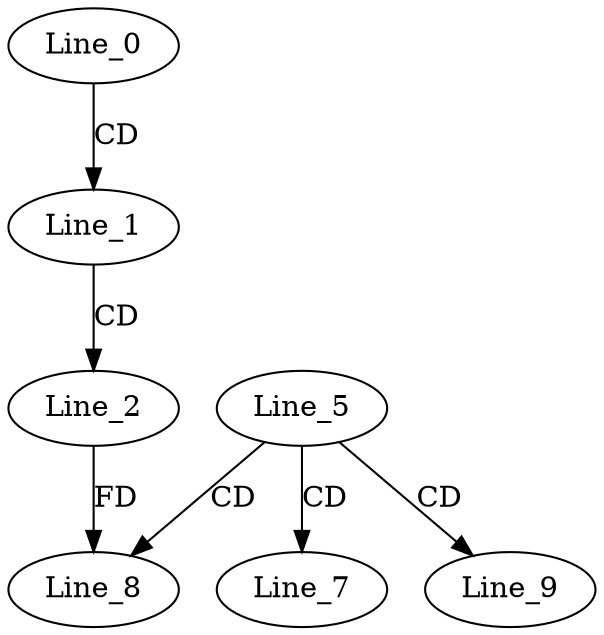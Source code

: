 digraph G {
  Line_0;
  Line_1;
  Line_2;
  Line_5;
  Line_7;
  Line_8;
  Line_9;
  Line_0 -> Line_1 [ label="CD" ];
  Line_1 -> Line_2 [ label="CD" ];
  Line_5 -> Line_7 [ label="CD" ];
  Line_5 -> Line_8 [ label="CD" ];
  Line_2 -> Line_8 [ label="FD" ];
  Line_5 -> Line_9 [ label="CD" ];
}
